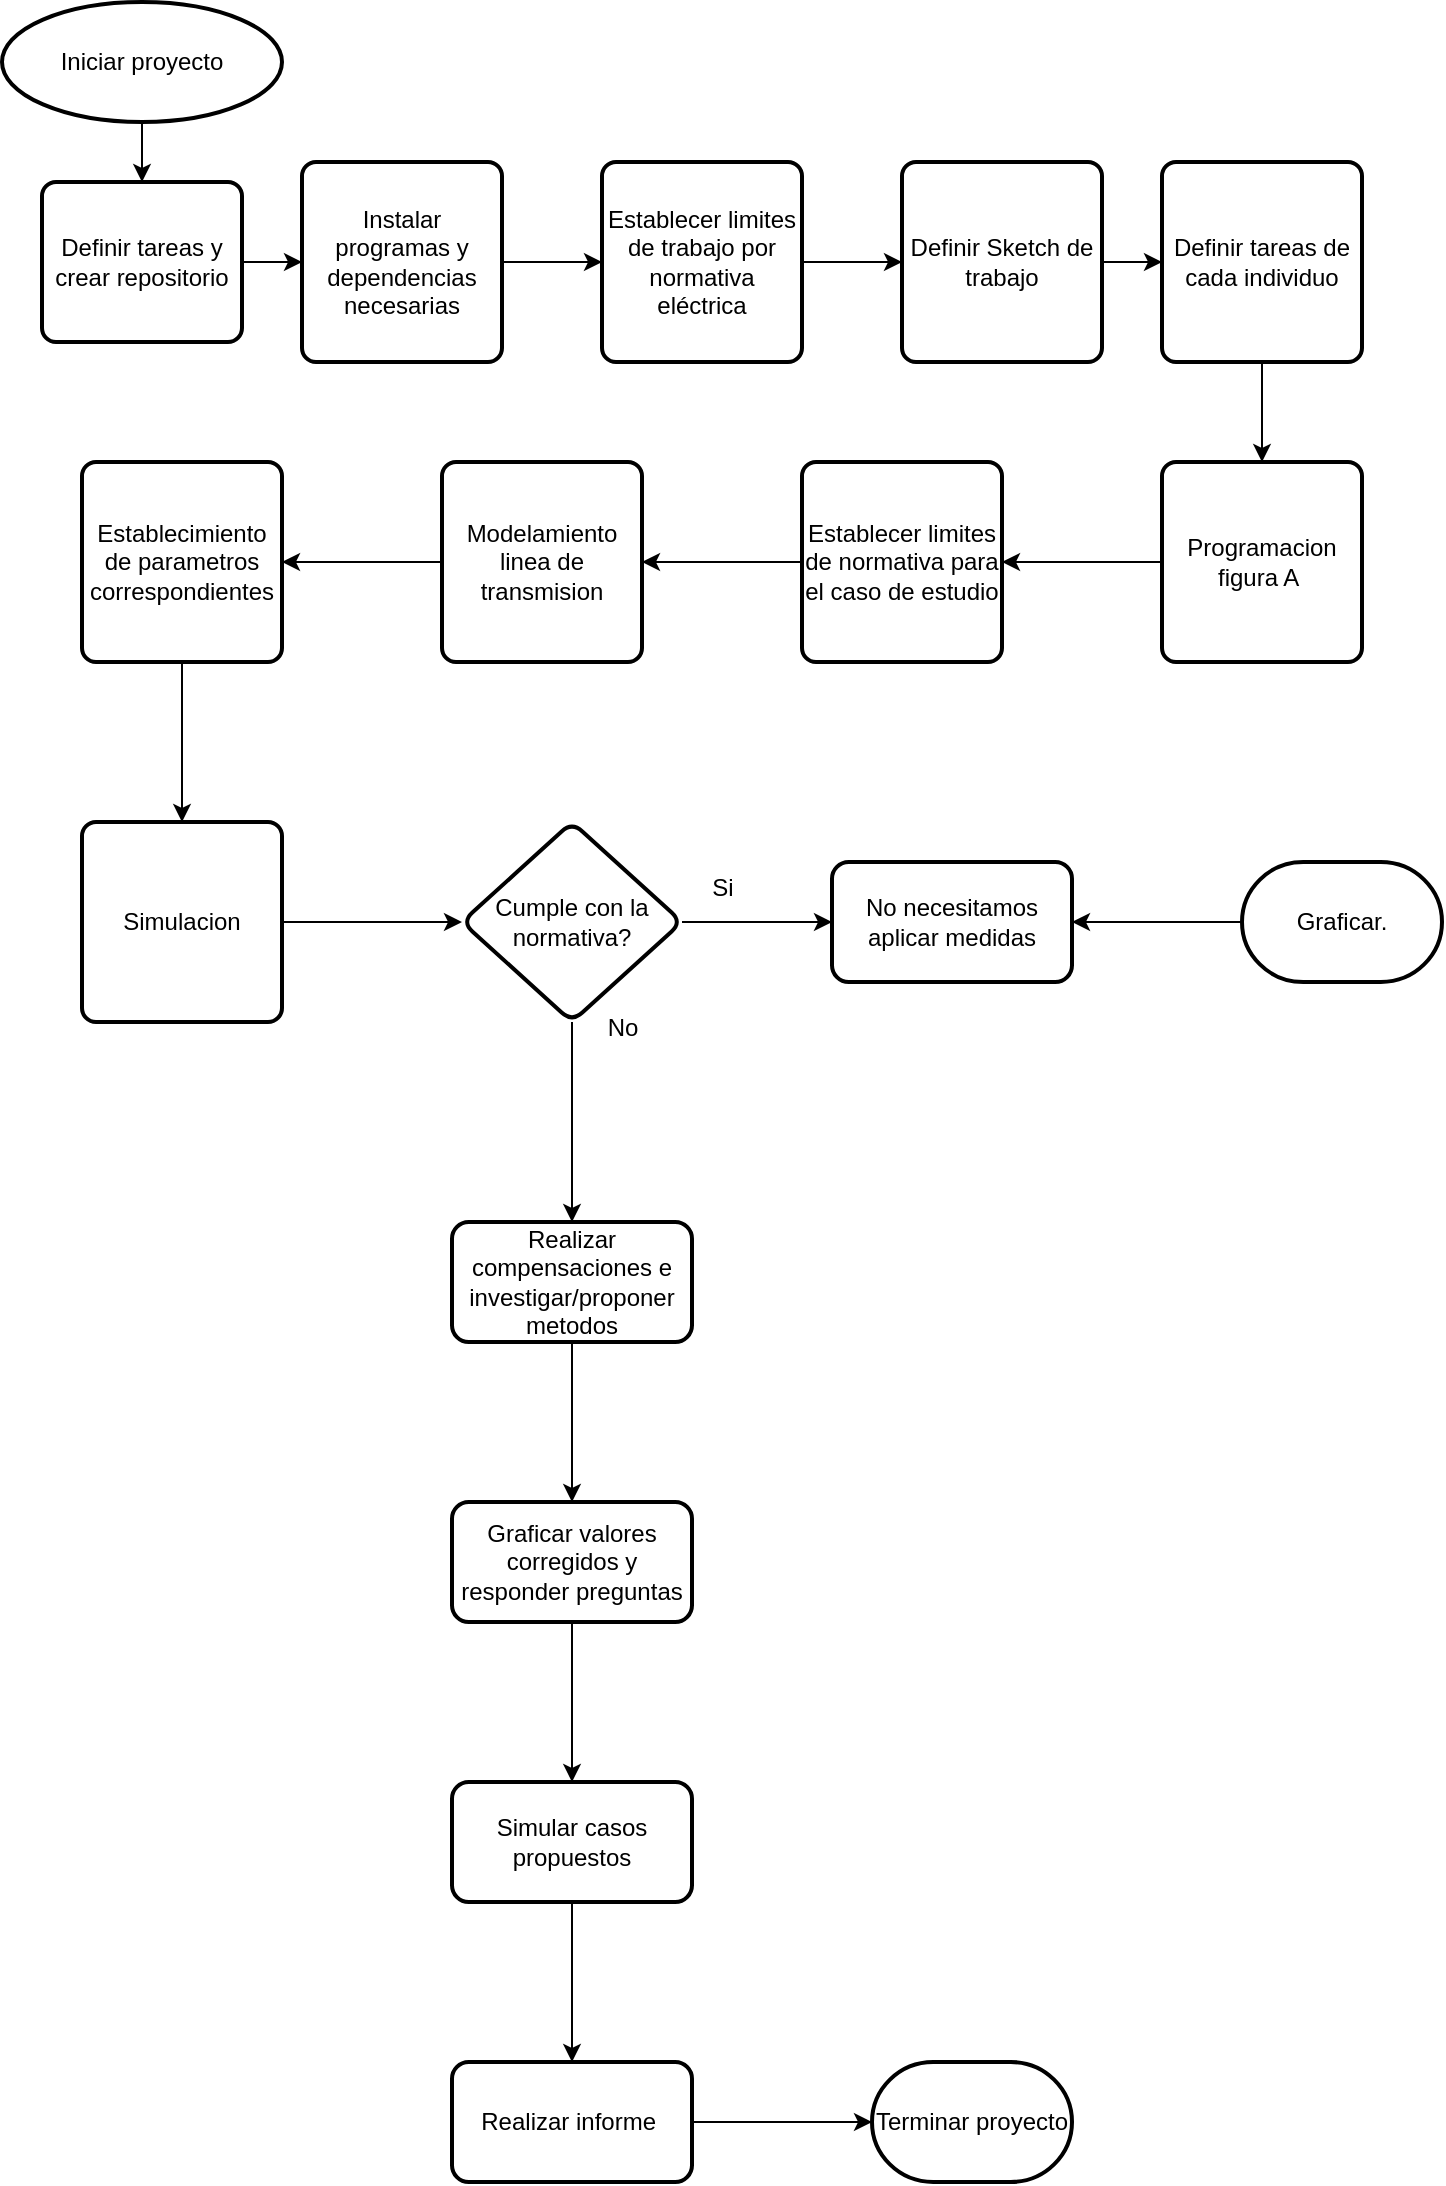 <mxfile version="24.4.13" type="github">
  <diagram id="C5RBs43oDa-KdzZeNtuy" name="Page-1">
    <mxGraphModel dx="1050" dy="522" grid="1" gridSize="10" guides="1" tooltips="1" connect="1" arrows="1" fold="1" page="1" pageScale="1" pageWidth="827" pageHeight="1169" math="0" shadow="0">
      <root>
        <mxCell id="WIyWlLk6GJQsqaUBKTNV-0" />
        <mxCell id="WIyWlLk6GJQsqaUBKTNV-1" parent="WIyWlLk6GJQsqaUBKTNV-0" />
        <mxCell id="jsnrFvsy2pi8nYUeFHBs-43" value="" style="edgeStyle=orthogonalEdgeStyle;rounded=0;orthogonalLoop=1;jettySize=auto;html=1;" edge="1" parent="WIyWlLk6GJQsqaUBKTNV-1" source="jsnrFvsy2pi8nYUeFHBs-0" target="jsnrFvsy2pi8nYUeFHBs-2">
          <mxGeometry relative="1" as="geometry" />
        </mxCell>
        <mxCell id="jsnrFvsy2pi8nYUeFHBs-0" value="Iniciar proyecto" style="strokeWidth=2;html=1;shape=mxgraph.flowchart.start_1;whiteSpace=wrap;" vertex="1" parent="WIyWlLk6GJQsqaUBKTNV-1">
          <mxGeometry x="20" y="10" width="140" height="60" as="geometry" />
        </mxCell>
        <mxCell id="jsnrFvsy2pi8nYUeFHBs-44" value="" style="edgeStyle=orthogonalEdgeStyle;rounded=0;orthogonalLoop=1;jettySize=auto;html=1;" edge="1" parent="WIyWlLk6GJQsqaUBKTNV-1" source="jsnrFvsy2pi8nYUeFHBs-2" target="jsnrFvsy2pi8nYUeFHBs-4">
          <mxGeometry relative="1" as="geometry" />
        </mxCell>
        <mxCell id="jsnrFvsy2pi8nYUeFHBs-2" value="Definir tareas y crear repositorio" style="rounded=1;whiteSpace=wrap;html=1;absoluteArcSize=1;arcSize=14;strokeWidth=2;" vertex="1" parent="WIyWlLk6GJQsqaUBKTNV-1">
          <mxGeometry x="40" y="100" width="100" height="80" as="geometry" />
        </mxCell>
        <mxCell id="jsnrFvsy2pi8nYUeFHBs-6" value="" style="edgeStyle=orthogonalEdgeStyle;rounded=0;orthogonalLoop=1;jettySize=auto;html=1;" edge="1" parent="WIyWlLk6GJQsqaUBKTNV-1" source="jsnrFvsy2pi8nYUeFHBs-3" target="jsnrFvsy2pi8nYUeFHBs-5">
          <mxGeometry relative="1" as="geometry" />
        </mxCell>
        <mxCell id="jsnrFvsy2pi8nYUeFHBs-3" value="Establecer limites de trabajo por normativa eléctrica" style="rounded=1;whiteSpace=wrap;html=1;absoluteArcSize=1;arcSize=14;strokeWidth=2;" vertex="1" parent="WIyWlLk6GJQsqaUBKTNV-1">
          <mxGeometry x="320" y="90" width="100" height="100" as="geometry" />
        </mxCell>
        <mxCell id="jsnrFvsy2pi8nYUeFHBs-45" value="" style="edgeStyle=orthogonalEdgeStyle;rounded=0;orthogonalLoop=1;jettySize=auto;html=1;" edge="1" parent="WIyWlLk6GJQsqaUBKTNV-1" source="jsnrFvsy2pi8nYUeFHBs-4" target="jsnrFvsy2pi8nYUeFHBs-3">
          <mxGeometry relative="1" as="geometry" />
        </mxCell>
        <mxCell id="jsnrFvsy2pi8nYUeFHBs-4" value="Instalar programas y dependencias necesarias" style="rounded=1;whiteSpace=wrap;html=1;absoluteArcSize=1;arcSize=14;strokeWidth=2;" vertex="1" parent="WIyWlLk6GJQsqaUBKTNV-1">
          <mxGeometry x="170" y="90" width="100" height="100" as="geometry" />
        </mxCell>
        <mxCell id="jsnrFvsy2pi8nYUeFHBs-10" value="" style="edgeStyle=orthogonalEdgeStyle;rounded=0;orthogonalLoop=1;jettySize=auto;html=1;" edge="1" parent="WIyWlLk6GJQsqaUBKTNV-1" source="jsnrFvsy2pi8nYUeFHBs-5" target="jsnrFvsy2pi8nYUeFHBs-9">
          <mxGeometry relative="1" as="geometry" />
        </mxCell>
        <mxCell id="jsnrFvsy2pi8nYUeFHBs-5" value="Definir Sketch de trabajo" style="rounded=1;whiteSpace=wrap;html=1;absoluteArcSize=1;arcSize=14;strokeWidth=2;" vertex="1" parent="WIyWlLk6GJQsqaUBKTNV-1">
          <mxGeometry x="470" y="90" width="100" height="100" as="geometry" />
        </mxCell>
        <mxCell id="jsnrFvsy2pi8nYUeFHBs-12" value="" style="edgeStyle=orthogonalEdgeStyle;rounded=0;orthogonalLoop=1;jettySize=auto;html=1;" edge="1" parent="WIyWlLk6GJQsqaUBKTNV-1" source="jsnrFvsy2pi8nYUeFHBs-9" target="jsnrFvsy2pi8nYUeFHBs-11">
          <mxGeometry relative="1" as="geometry" />
        </mxCell>
        <mxCell id="jsnrFvsy2pi8nYUeFHBs-9" value="Definir tareas de cada individuo" style="rounded=1;whiteSpace=wrap;html=1;absoluteArcSize=1;arcSize=14;strokeWidth=2;" vertex="1" parent="WIyWlLk6GJQsqaUBKTNV-1">
          <mxGeometry x="600" y="90" width="100" height="100" as="geometry" />
        </mxCell>
        <mxCell id="jsnrFvsy2pi8nYUeFHBs-14" value="" style="edgeStyle=orthogonalEdgeStyle;rounded=0;orthogonalLoop=1;jettySize=auto;html=1;" edge="1" parent="WIyWlLk6GJQsqaUBKTNV-1" source="jsnrFvsy2pi8nYUeFHBs-11" target="jsnrFvsy2pi8nYUeFHBs-13">
          <mxGeometry relative="1" as="geometry" />
        </mxCell>
        <mxCell id="jsnrFvsy2pi8nYUeFHBs-11" value="Programacion figura A&amp;nbsp;" style="rounded=1;whiteSpace=wrap;html=1;absoluteArcSize=1;arcSize=14;strokeWidth=2;" vertex="1" parent="WIyWlLk6GJQsqaUBKTNV-1">
          <mxGeometry x="600" y="240" width="100" height="100" as="geometry" />
        </mxCell>
        <mxCell id="jsnrFvsy2pi8nYUeFHBs-18" value="" style="edgeStyle=orthogonalEdgeStyle;rounded=0;orthogonalLoop=1;jettySize=auto;html=1;" edge="1" parent="WIyWlLk6GJQsqaUBKTNV-1" source="jsnrFvsy2pi8nYUeFHBs-13" target="jsnrFvsy2pi8nYUeFHBs-17">
          <mxGeometry relative="1" as="geometry" />
        </mxCell>
        <mxCell id="jsnrFvsy2pi8nYUeFHBs-13" value="Establecer limites de normativa para el caso de estudio" style="rounded=1;whiteSpace=wrap;html=1;absoluteArcSize=1;arcSize=14;strokeWidth=2;" vertex="1" parent="WIyWlLk6GJQsqaUBKTNV-1">
          <mxGeometry x="420" y="240" width="100" height="100" as="geometry" />
        </mxCell>
        <mxCell id="jsnrFvsy2pi8nYUeFHBs-20" value="" style="edgeStyle=orthogonalEdgeStyle;rounded=0;orthogonalLoop=1;jettySize=auto;html=1;" edge="1" parent="WIyWlLk6GJQsqaUBKTNV-1" source="jsnrFvsy2pi8nYUeFHBs-17" target="jsnrFvsy2pi8nYUeFHBs-19">
          <mxGeometry relative="1" as="geometry" />
        </mxCell>
        <mxCell id="jsnrFvsy2pi8nYUeFHBs-17" value="Modelamiento linea de transmision" style="rounded=1;whiteSpace=wrap;html=1;absoluteArcSize=1;arcSize=14;strokeWidth=2;" vertex="1" parent="WIyWlLk6GJQsqaUBKTNV-1">
          <mxGeometry x="240" y="240" width="100" height="100" as="geometry" />
        </mxCell>
        <mxCell id="jsnrFvsy2pi8nYUeFHBs-22" value="" style="edgeStyle=orthogonalEdgeStyle;rounded=0;orthogonalLoop=1;jettySize=auto;html=1;" edge="1" parent="WIyWlLk6GJQsqaUBKTNV-1" source="jsnrFvsy2pi8nYUeFHBs-19" target="jsnrFvsy2pi8nYUeFHBs-21">
          <mxGeometry relative="1" as="geometry" />
        </mxCell>
        <mxCell id="jsnrFvsy2pi8nYUeFHBs-19" value="Establecimiento de parametros correspondientes" style="rounded=1;whiteSpace=wrap;html=1;absoluteArcSize=1;arcSize=14;strokeWidth=2;" vertex="1" parent="WIyWlLk6GJQsqaUBKTNV-1">
          <mxGeometry x="60" y="240" width="100" height="100" as="geometry" />
        </mxCell>
        <mxCell id="jsnrFvsy2pi8nYUeFHBs-24" value="" style="edgeStyle=orthogonalEdgeStyle;rounded=0;orthogonalLoop=1;jettySize=auto;html=1;" edge="1" parent="WIyWlLk6GJQsqaUBKTNV-1" source="jsnrFvsy2pi8nYUeFHBs-21" target="jsnrFvsy2pi8nYUeFHBs-23">
          <mxGeometry relative="1" as="geometry" />
        </mxCell>
        <mxCell id="jsnrFvsy2pi8nYUeFHBs-21" value="Simulacion" style="rounded=1;whiteSpace=wrap;html=1;absoluteArcSize=1;arcSize=14;strokeWidth=2;" vertex="1" parent="WIyWlLk6GJQsqaUBKTNV-1">
          <mxGeometry x="60" y="420" width="100" height="100" as="geometry" />
        </mxCell>
        <mxCell id="jsnrFvsy2pi8nYUeFHBs-26" value="" style="edgeStyle=orthogonalEdgeStyle;rounded=0;orthogonalLoop=1;jettySize=auto;html=1;" edge="1" parent="WIyWlLk6GJQsqaUBKTNV-1" source="jsnrFvsy2pi8nYUeFHBs-23" target="jsnrFvsy2pi8nYUeFHBs-25">
          <mxGeometry relative="1" as="geometry" />
        </mxCell>
        <mxCell id="jsnrFvsy2pi8nYUeFHBs-32" value="" style="edgeStyle=orthogonalEdgeStyle;rounded=0;orthogonalLoop=1;jettySize=auto;html=1;" edge="1" parent="WIyWlLk6GJQsqaUBKTNV-1" source="jsnrFvsy2pi8nYUeFHBs-23" target="jsnrFvsy2pi8nYUeFHBs-31">
          <mxGeometry relative="1" as="geometry" />
        </mxCell>
        <mxCell id="jsnrFvsy2pi8nYUeFHBs-23" value="Cumple con la normativa?" style="rhombus;whiteSpace=wrap;html=1;rounded=1;arcSize=14;strokeWidth=2;" vertex="1" parent="WIyWlLk6GJQsqaUBKTNV-1">
          <mxGeometry x="250" y="420" width="110" height="100" as="geometry" />
        </mxCell>
        <mxCell id="jsnrFvsy2pi8nYUeFHBs-25" value="No necesitamos aplicar medidas" style="whiteSpace=wrap;html=1;rounded=1;arcSize=14;strokeWidth=2;" vertex="1" parent="WIyWlLk6GJQsqaUBKTNV-1">
          <mxGeometry x="435" y="440" width="120" height="60" as="geometry" />
        </mxCell>
        <mxCell id="jsnrFvsy2pi8nYUeFHBs-27" value="Si" style="text;html=1;align=center;verticalAlign=middle;resizable=0;points=[];autosize=1;strokeColor=none;fillColor=none;" vertex="1" parent="WIyWlLk6GJQsqaUBKTNV-1">
          <mxGeometry x="365" y="438" width="30" height="30" as="geometry" />
        </mxCell>
        <mxCell id="jsnrFvsy2pi8nYUeFHBs-28" value="No" style="text;html=1;align=center;verticalAlign=middle;resizable=0;points=[];autosize=1;strokeColor=none;fillColor=none;" vertex="1" parent="WIyWlLk6GJQsqaUBKTNV-1">
          <mxGeometry x="310" y="508" width="40" height="30" as="geometry" />
        </mxCell>
        <mxCell id="jsnrFvsy2pi8nYUeFHBs-30" value="" style="edgeStyle=orthogonalEdgeStyle;rounded=0;orthogonalLoop=1;jettySize=auto;html=1;" edge="1" parent="WIyWlLk6GJQsqaUBKTNV-1" source="jsnrFvsy2pi8nYUeFHBs-29" target="jsnrFvsy2pi8nYUeFHBs-25">
          <mxGeometry relative="1" as="geometry" />
        </mxCell>
        <mxCell id="jsnrFvsy2pi8nYUeFHBs-29" value="Graficar." style="strokeWidth=2;html=1;shape=mxgraph.flowchart.terminator;whiteSpace=wrap;" vertex="1" parent="WIyWlLk6GJQsqaUBKTNV-1">
          <mxGeometry x="640" y="440" width="100" height="60" as="geometry" />
        </mxCell>
        <mxCell id="jsnrFvsy2pi8nYUeFHBs-34" value="" style="edgeStyle=orthogonalEdgeStyle;rounded=0;orthogonalLoop=1;jettySize=auto;html=1;" edge="1" parent="WIyWlLk6GJQsqaUBKTNV-1" source="jsnrFvsy2pi8nYUeFHBs-31" target="jsnrFvsy2pi8nYUeFHBs-33">
          <mxGeometry relative="1" as="geometry" />
        </mxCell>
        <mxCell id="jsnrFvsy2pi8nYUeFHBs-31" value="Realizar compensaciones e investigar/proponer metodos" style="whiteSpace=wrap;html=1;rounded=1;arcSize=14;strokeWidth=2;" vertex="1" parent="WIyWlLk6GJQsqaUBKTNV-1">
          <mxGeometry x="245" y="620" width="120" height="60" as="geometry" />
        </mxCell>
        <mxCell id="jsnrFvsy2pi8nYUeFHBs-36" value="" style="edgeStyle=orthogonalEdgeStyle;rounded=0;orthogonalLoop=1;jettySize=auto;html=1;" edge="1" parent="WIyWlLk6GJQsqaUBKTNV-1" source="jsnrFvsy2pi8nYUeFHBs-33" target="jsnrFvsy2pi8nYUeFHBs-35">
          <mxGeometry relative="1" as="geometry" />
        </mxCell>
        <mxCell id="jsnrFvsy2pi8nYUeFHBs-33" value="Graficar valores corregidos y responder preguntas" style="whiteSpace=wrap;html=1;rounded=1;arcSize=14;strokeWidth=2;" vertex="1" parent="WIyWlLk6GJQsqaUBKTNV-1">
          <mxGeometry x="245" y="760" width="120" height="60" as="geometry" />
        </mxCell>
        <mxCell id="jsnrFvsy2pi8nYUeFHBs-41" value="" style="edgeStyle=orthogonalEdgeStyle;rounded=0;orthogonalLoop=1;jettySize=auto;html=1;" edge="1" parent="WIyWlLk6GJQsqaUBKTNV-1" source="jsnrFvsy2pi8nYUeFHBs-35" target="jsnrFvsy2pi8nYUeFHBs-40">
          <mxGeometry relative="1" as="geometry" />
        </mxCell>
        <mxCell id="jsnrFvsy2pi8nYUeFHBs-35" value="Simular casos propuestos" style="whiteSpace=wrap;html=1;rounded=1;arcSize=14;strokeWidth=2;" vertex="1" parent="WIyWlLk6GJQsqaUBKTNV-1">
          <mxGeometry x="245" y="900" width="120" height="60" as="geometry" />
        </mxCell>
        <mxCell id="jsnrFvsy2pi8nYUeFHBs-37" value="Terminar proyecto" style="strokeWidth=2;html=1;shape=mxgraph.flowchart.terminator;whiteSpace=wrap;" vertex="1" parent="WIyWlLk6GJQsqaUBKTNV-1">
          <mxGeometry x="455" y="1040" width="100" height="60" as="geometry" />
        </mxCell>
        <mxCell id="jsnrFvsy2pi8nYUeFHBs-42" value="" style="edgeStyle=orthogonalEdgeStyle;rounded=0;orthogonalLoop=1;jettySize=auto;html=1;" edge="1" parent="WIyWlLk6GJQsqaUBKTNV-1" source="jsnrFvsy2pi8nYUeFHBs-40" target="jsnrFvsy2pi8nYUeFHBs-37">
          <mxGeometry relative="1" as="geometry" />
        </mxCell>
        <mxCell id="jsnrFvsy2pi8nYUeFHBs-40" value="Realizar informe&amp;nbsp;" style="rounded=1;whiteSpace=wrap;html=1;arcSize=14;strokeWidth=2;" vertex="1" parent="WIyWlLk6GJQsqaUBKTNV-1">
          <mxGeometry x="245" y="1040" width="120" height="60" as="geometry" />
        </mxCell>
      </root>
    </mxGraphModel>
  </diagram>
</mxfile>

